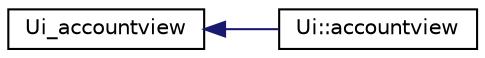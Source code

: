 digraph "Graphical Class Hierarchy"
{
 // LATEX_PDF_SIZE
  edge [fontname="Helvetica",fontsize="10",labelfontname="Helvetica",labelfontsize="10"];
  node [fontname="Helvetica",fontsize="10",shape=record];
  rankdir="LR";
  Node0 [label="Ui_accountview",height=0.2,width=0.4,color="black", fillcolor="white", style="filled",URL="$classUi__accountview.html",tooltip=" "];
  Node0 -> Node1 [dir="back",color="midnightblue",fontsize="10",style="solid",fontname="Helvetica"];
  Node1 [label="Ui::accountview",height=0.2,width=0.4,color="black", fillcolor="white", style="filled",URL="$classUi_1_1accountview.html",tooltip=" "];
}
